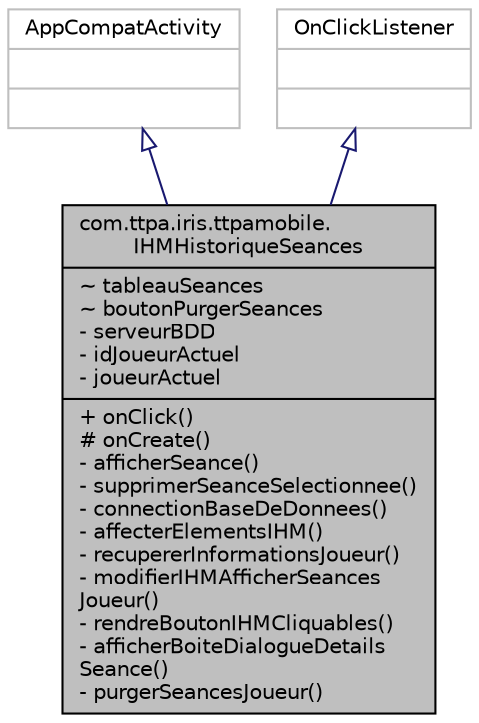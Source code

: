 digraph "com.ttpa.iris.ttpamobile.IHMHistoriqueSeances"
{
  bgcolor="transparent";
  edge [fontname="Helvetica",fontsize="10",labelfontname="Helvetica",labelfontsize="10"];
  node [fontname="Helvetica",fontsize="10",shape=record];
  Node1 [label="{com.ttpa.iris.ttpamobile.\lIHMHistoriqueSeances\n|~ tableauSeances\l~ boutonPurgerSeances\l- serveurBDD\l- idJoueurActuel\l- joueurActuel\l|+ onClick()\l# onCreate()\l- afficherSeance()\l- supprimerSeanceSelectionnee()\l- connectionBaseDeDonnees()\l- affecterElementsIHM()\l- recupererInformationsJoueur()\l- modifierIHMAfficherSeances\lJoueur()\l- rendreBoutonIHMCliquables()\l- afficherBoiteDialogueDetails\lSeance()\l- purgerSeancesJoueur()\l}",height=0.2,width=0.4,color="black", fillcolor="grey75", style="filled", fontcolor="black"];
  Node2 -> Node1 [dir="back",color="midnightblue",fontsize="10",style="solid",arrowtail="onormal",fontname="Helvetica"];
  Node2 [label="{AppCompatActivity\n||}",height=0.2,width=0.4,color="grey75"];
  Node3 -> Node1 [dir="back",color="midnightblue",fontsize="10",style="solid",arrowtail="onormal",fontname="Helvetica"];
  Node3 [label="{OnClickListener\n||}",height=0.2,width=0.4,color="grey75"];
}
